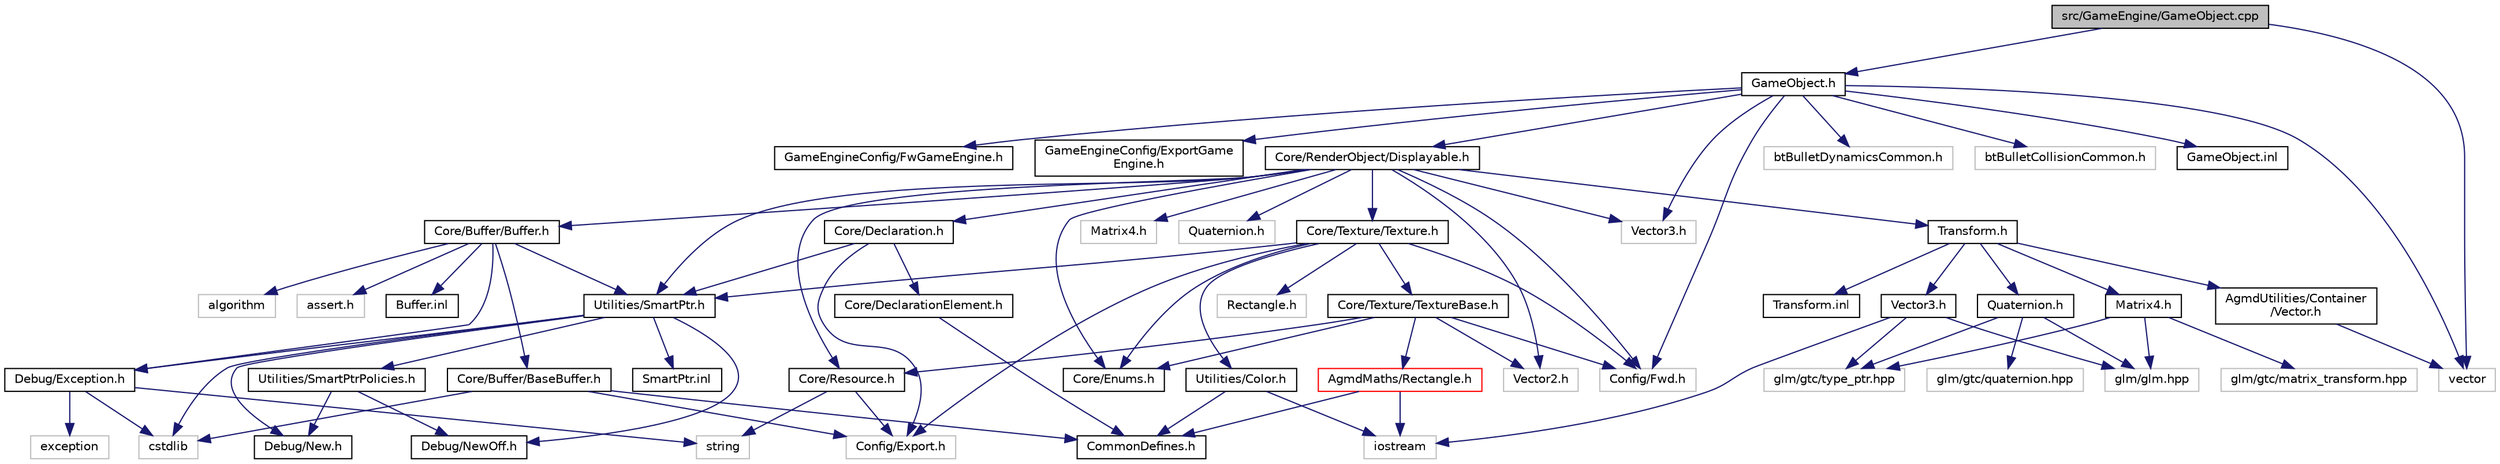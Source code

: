 digraph "src/GameEngine/GameObject.cpp"
{
  edge [fontname="Helvetica",fontsize="10",labelfontname="Helvetica",labelfontsize="10"];
  node [fontname="Helvetica",fontsize="10",shape=record];
  Node1 [label="src/GameEngine/GameObject.cpp",height=0.2,width=0.4,color="black", fillcolor="grey75", style="filled" fontcolor="black"];
  Node1 -> Node2 [color="midnightblue",fontsize="10",style="solid"];
  Node2 [label="GameObject.h",height=0.2,width=0.4,color="black", fillcolor="white", style="filled",URL="$_game_object_8h.html"];
  Node2 -> Node3 [color="midnightblue",fontsize="10",style="solid"];
  Node3 [label="Config/Fwd.h",height=0.2,width=0.4,color="grey75", fillcolor="white", style="filled"];
  Node2 -> Node4 [color="midnightblue",fontsize="10",style="solid"];
  Node4 [label="GameEngineConfig/FwGameEngine.h",height=0.2,width=0.4,color="black", fillcolor="white", style="filled",URL="$_fw_game_engine_8h.html"];
  Node2 -> Node5 [color="midnightblue",fontsize="10",style="solid"];
  Node5 [label="GameEngineConfig/ExportGame\lEngine.h",height=0.2,width=0.4,color="black", fillcolor="white", style="filled",URL="$_export_game_engine_8h.html"];
  Node2 -> Node6 [color="midnightblue",fontsize="10",style="solid"];
  Node6 [label="Core/RenderObject/Displayable.h",height=0.2,width=0.4,color="black", fillcolor="white", style="filled",URL="$_displayable_8h.html"];
  Node6 -> Node3 [color="midnightblue",fontsize="10",style="solid"];
  Node6 -> Node7 [color="midnightblue",fontsize="10",style="solid"];
  Node7 [label="Core/Resource.h",height=0.2,width=0.4,color="black", fillcolor="white", style="filled",URL="$_resource_8h.html"];
  Node7 -> Node8 [color="midnightblue",fontsize="10",style="solid"];
  Node8 [label="Config/Export.h",height=0.2,width=0.4,color="grey75", fillcolor="white", style="filled"];
  Node7 -> Node9 [color="midnightblue",fontsize="10",style="solid"];
  Node9 [label="string",height=0.2,width=0.4,color="grey75", fillcolor="white", style="filled"];
  Node6 -> Node10 [color="midnightblue",fontsize="10",style="solid"];
  Node10 [label="Core/Buffer/Buffer.h",height=0.2,width=0.4,color="black", fillcolor="white", style="filled",URL="$_buffer_8h.html"];
  Node10 -> Node11 [color="midnightblue",fontsize="10",style="solid"];
  Node11 [label="Core/Buffer/BaseBuffer.h",height=0.2,width=0.4,color="black", fillcolor="white", style="filled",URL="$_base_buffer_8h.html"];
  Node11 -> Node8 [color="midnightblue",fontsize="10",style="solid"];
  Node11 -> Node12 [color="midnightblue",fontsize="10",style="solid"];
  Node12 [label="CommonDefines.h",height=0.2,width=0.4,color="black", fillcolor="white", style="filled",URL="$_common_defines_8h.html"];
  Node11 -> Node13 [color="midnightblue",fontsize="10",style="solid"];
  Node13 [label="cstdlib",height=0.2,width=0.4,color="grey75", fillcolor="white", style="filled"];
  Node10 -> Node14 [color="midnightblue",fontsize="10",style="solid"];
  Node14 [label="Utilities/SmartPtr.h",height=0.2,width=0.4,color="black", fillcolor="white", style="filled",URL="$_smart_ptr_8h.html"];
  Node14 -> Node13 [color="midnightblue",fontsize="10",style="solid"];
  Node14 -> Node15 [color="midnightblue",fontsize="10",style="solid"];
  Node15 [label="Utilities/SmartPtrPolicies.h",height=0.2,width=0.4,color="black", fillcolor="white", style="filled",URL="$_smart_ptr_policies_8h.html"];
  Node15 -> Node16 [color="midnightblue",fontsize="10",style="solid"];
  Node16 [label="Debug/New.h",height=0.2,width=0.4,color="black", fillcolor="white", style="filled",URL="$_new_8h.html"];
  Node15 -> Node17 [color="midnightblue",fontsize="10",style="solid"];
  Node17 [label="Debug/NewOff.h",height=0.2,width=0.4,color="black", fillcolor="white", style="filled",URL="$_new_off_8h.html"];
  Node14 -> Node18 [color="midnightblue",fontsize="10",style="solid"];
  Node18 [label="Debug/Exception.h",height=0.2,width=0.4,color="black", fillcolor="white", style="filled",URL="$_exception_8h.html"];
  Node18 -> Node13 [color="midnightblue",fontsize="10",style="solid"];
  Node18 -> Node19 [color="midnightblue",fontsize="10",style="solid"];
  Node19 [label="exception",height=0.2,width=0.4,color="grey75", fillcolor="white", style="filled"];
  Node18 -> Node9 [color="midnightblue",fontsize="10",style="solid"];
  Node14 -> Node16 [color="midnightblue",fontsize="10",style="solid"];
  Node14 -> Node20 [color="midnightblue",fontsize="10",style="solid"];
  Node20 [label="SmartPtr.inl",height=0.2,width=0.4,color="black", fillcolor="white", style="filled",URL="$_smart_ptr_8inl.html"];
  Node14 -> Node17 [color="midnightblue",fontsize="10",style="solid"];
  Node10 -> Node18 [color="midnightblue",fontsize="10",style="solid"];
  Node10 -> Node21 [color="midnightblue",fontsize="10",style="solid"];
  Node21 [label="algorithm",height=0.2,width=0.4,color="grey75", fillcolor="white", style="filled"];
  Node10 -> Node22 [color="midnightblue",fontsize="10",style="solid"];
  Node22 [label="assert.h",height=0.2,width=0.4,color="grey75", fillcolor="white", style="filled"];
  Node10 -> Node23 [color="midnightblue",fontsize="10",style="solid"];
  Node23 [label="Buffer.inl",height=0.2,width=0.4,color="black", fillcolor="white", style="filled",URL="$_buffer_8inl.html"];
  Node6 -> Node24 [color="midnightblue",fontsize="10",style="solid"];
  Node24 [label="Core/Declaration.h",height=0.2,width=0.4,color="black", fillcolor="white", style="filled",URL="$_declaration_8h.html"];
  Node24 -> Node8 [color="midnightblue",fontsize="10",style="solid"];
  Node24 -> Node25 [color="midnightblue",fontsize="10",style="solid"];
  Node25 [label="Core/DeclarationElement.h",height=0.2,width=0.4,color="black", fillcolor="white", style="filled",URL="$_declaration_element_8h.html"];
  Node25 -> Node12 [color="midnightblue",fontsize="10",style="solid"];
  Node24 -> Node14 [color="midnightblue",fontsize="10",style="solid"];
  Node6 -> Node26 [color="midnightblue",fontsize="10",style="solid"];
  Node26 [label="Core/Texture/Texture.h",height=0.2,width=0.4,color="black", fillcolor="white", style="filled",URL="$_texture_8h.html"];
  Node26 -> Node3 [color="midnightblue",fontsize="10",style="solid"];
  Node26 -> Node8 [color="midnightblue",fontsize="10",style="solid"];
  Node26 -> Node27 [color="midnightblue",fontsize="10",style="solid"];
  Node27 [label="Core/Enums.h",height=0.2,width=0.4,color="black", fillcolor="white", style="filled",URL="$_enums_8h.html"];
  Node26 -> Node28 [color="midnightblue",fontsize="10",style="solid"];
  Node28 [label="Core/Texture/TextureBase.h",height=0.2,width=0.4,color="black", fillcolor="white", style="filled",URL="$_texture_base_8h.html"];
  Node28 -> Node3 [color="midnightblue",fontsize="10",style="solid"];
  Node28 -> Node29 [color="midnightblue",fontsize="10",style="solid"];
  Node29 [label="Vector2.h",height=0.2,width=0.4,color="grey75", fillcolor="white", style="filled"];
  Node28 -> Node27 [color="midnightblue",fontsize="10",style="solid"];
  Node28 -> Node7 [color="midnightblue",fontsize="10",style="solid"];
  Node28 -> Node30 [color="midnightblue",fontsize="10",style="solid"];
  Node30 [label="AgmdMaths/Rectangle.h",height=0.2,width=0.4,color="red", fillcolor="white", style="filled",URL="$_agmd_maths_2_rectangle_8h.html"];
  Node30 -> Node31 [color="midnightblue",fontsize="10",style="solid"];
  Node31 [label="iostream",height=0.2,width=0.4,color="grey75", fillcolor="white", style="filled"];
  Node30 -> Node12 [color="midnightblue",fontsize="10",style="solid"];
  Node26 -> Node32 [color="midnightblue",fontsize="10",style="solid"];
  Node32 [label="Rectangle.h",height=0.2,width=0.4,color="grey75", fillcolor="white", style="filled"];
  Node26 -> Node14 [color="midnightblue",fontsize="10",style="solid"];
  Node26 -> Node33 [color="midnightblue",fontsize="10",style="solid"];
  Node33 [label="Utilities/Color.h",height=0.2,width=0.4,color="black", fillcolor="white", style="filled",URL="$_color_8h.html"];
  Node33 -> Node12 [color="midnightblue",fontsize="10",style="solid"];
  Node33 -> Node31 [color="midnightblue",fontsize="10",style="solid"];
  Node6 -> Node27 [color="midnightblue",fontsize="10",style="solid"];
  Node6 -> Node14 [color="midnightblue",fontsize="10",style="solid"];
  Node6 -> Node29 [color="midnightblue",fontsize="10",style="solid"];
  Node6 -> Node34 [color="midnightblue",fontsize="10",style="solid"];
  Node34 [label="Vector3.h",height=0.2,width=0.4,color="grey75", fillcolor="white", style="filled"];
  Node6 -> Node35 [color="midnightblue",fontsize="10",style="solid"];
  Node35 [label="Matrix4.h",height=0.2,width=0.4,color="grey75", fillcolor="white", style="filled"];
  Node6 -> Node36 [color="midnightblue",fontsize="10",style="solid"];
  Node36 [label="Quaternion.h",height=0.2,width=0.4,color="grey75", fillcolor="white", style="filled"];
  Node6 -> Node37 [color="midnightblue",fontsize="10",style="solid"];
  Node37 [label="Transform.h",height=0.2,width=0.4,color="black", fillcolor="white", style="filled",URL="$_transform_8h.html"];
  Node37 -> Node38 [color="midnightblue",fontsize="10",style="solid"];
  Node38 [label="Vector3.h",height=0.2,width=0.4,color="black", fillcolor="white", style="filled",URL="$_agmd_maths_2_vector3_8h.html"];
  Node38 -> Node31 [color="midnightblue",fontsize="10",style="solid"];
  Node38 -> Node39 [color="midnightblue",fontsize="10",style="solid"];
  Node39 [label="glm/glm.hpp",height=0.2,width=0.4,color="grey75", fillcolor="white", style="filled"];
  Node38 -> Node40 [color="midnightblue",fontsize="10",style="solid"];
  Node40 [label="glm/gtc/type_ptr.hpp",height=0.2,width=0.4,color="grey75", fillcolor="white", style="filled"];
  Node37 -> Node41 [color="midnightblue",fontsize="10",style="solid"];
  Node41 [label="Quaternion.h",height=0.2,width=0.4,color="black", fillcolor="white", style="filled",URL="$_agmd_maths_2_quaternion_8h.html"];
  Node41 -> Node39 [color="midnightblue",fontsize="10",style="solid"];
  Node41 -> Node40 [color="midnightblue",fontsize="10",style="solid"];
  Node41 -> Node42 [color="midnightblue",fontsize="10",style="solid"];
  Node42 [label="glm/gtc/quaternion.hpp",height=0.2,width=0.4,color="grey75", fillcolor="white", style="filled"];
  Node37 -> Node43 [color="midnightblue",fontsize="10",style="solid"];
  Node43 [label="Matrix4.h",height=0.2,width=0.4,color="black", fillcolor="white", style="filled",URL="$_agmd_maths_2_matrix4_8h.html"];
  Node43 -> Node39 [color="midnightblue",fontsize="10",style="solid"];
  Node43 -> Node40 [color="midnightblue",fontsize="10",style="solid"];
  Node43 -> Node44 [color="midnightblue",fontsize="10",style="solid"];
  Node44 [label="glm/gtc/matrix_transform.hpp",height=0.2,width=0.4,color="grey75", fillcolor="white", style="filled"];
  Node37 -> Node45 [color="midnightblue",fontsize="10",style="solid"];
  Node45 [label="AgmdUtilities/Container\l/Vector.h",height=0.2,width=0.4,color="black", fillcolor="white", style="filled",URL="$_vector_8h.html"];
  Node45 -> Node46 [color="midnightblue",fontsize="10",style="solid"];
  Node46 [label="vector",height=0.2,width=0.4,color="grey75", fillcolor="white", style="filled"];
  Node37 -> Node47 [color="midnightblue",fontsize="10",style="solid"];
  Node47 [label="Transform.inl",height=0.2,width=0.4,color="black", fillcolor="white", style="filled",URL="$_transform_8inl.html"];
  Node2 -> Node48 [color="midnightblue",fontsize="10",style="solid"];
  Node48 [label="btBulletDynamicsCommon.h",height=0.2,width=0.4,color="grey75", fillcolor="white", style="filled"];
  Node2 -> Node49 [color="midnightblue",fontsize="10",style="solid"];
  Node49 [label="btBulletCollisionCommon.h",height=0.2,width=0.4,color="grey75", fillcolor="white", style="filled"];
  Node2 -> Node34 [color="midnightblue",fontsize="10",style="solid"];
  Node2 -> Node46 [color="midnightblue",fontsize="10",style="solid"];
  Node2 -> Node50 [color="midnightblue",fontsize="10",style="solid"];
  Node50 [label="GameObject.inl",height=0.2,width=0.4,color="black", fillcolor="white", style="filled",URL="$_game_object_8inl.html"];
  Node1 -> Node46 [color="midnightblue",fontsize="10",style="solid"];
}
